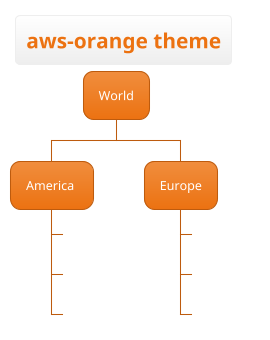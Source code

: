' Do not edit
' Theme Gallery
' autogenerated by script
'
@startwbs
!theme aws-orange
title aws-orange theme
* World
** America 
***_ Canada 
***_ Mexico
***_ USA
** Europe
***_  England
***_  Germany
***_  Spain
@endwbs
